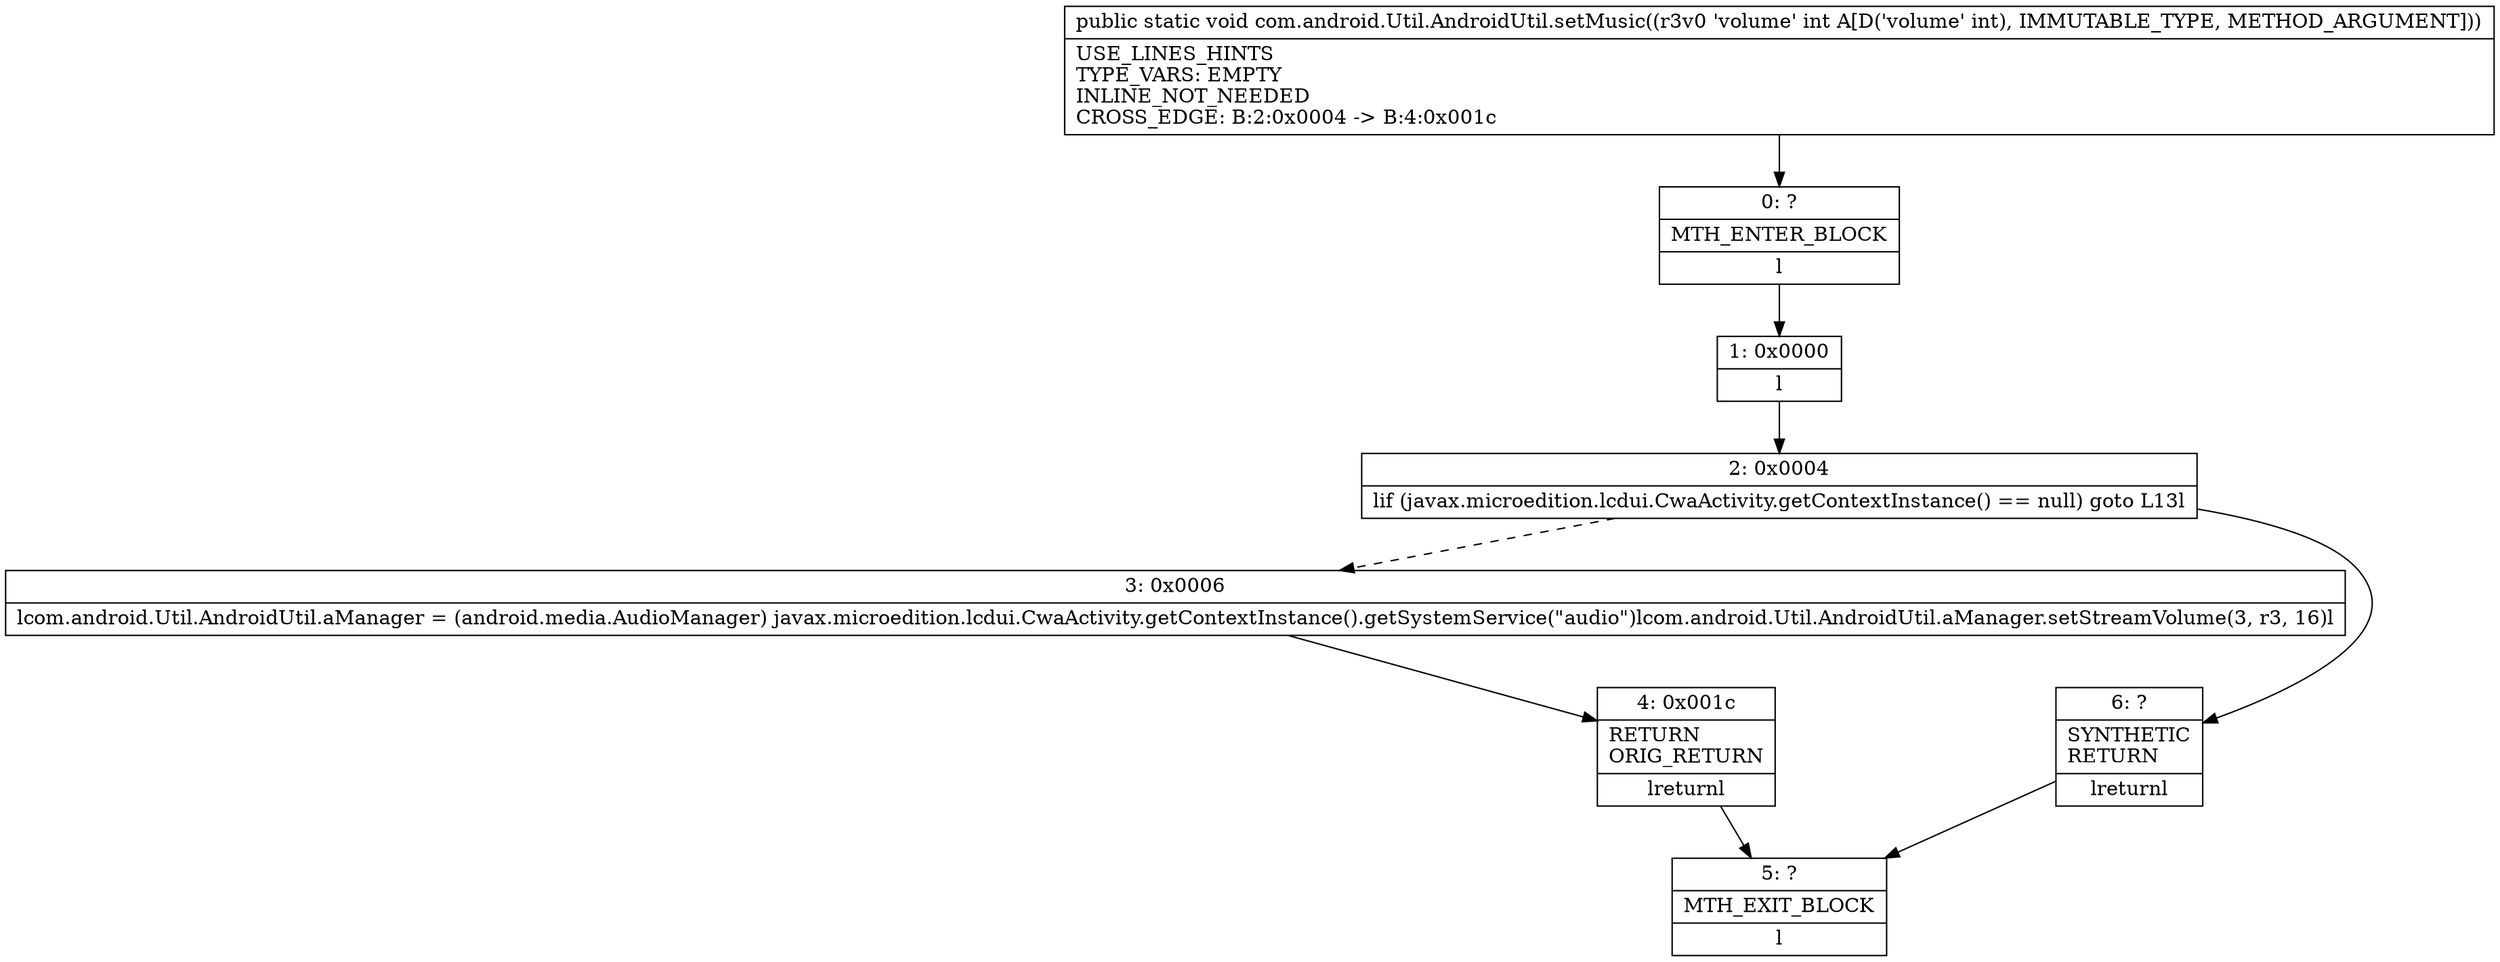 digraph "CFG forcom.android.Util.AndroidUtil.setMusic(I)V" {
Node_0 [shape=record,label="{0\:\ ?|MTH_ENTER_BLOCK\l|l}"];
Node_1 [shape=record,label="{1\:\ 0x0000|l}"];
Node_2 [shape=record,label="{2\:\ 0x0004|lif (javax.microedition.lcdui.CwaActivity.getContextInstance() == null) goto L13l}"];
Node_3 [shape=record,label="{3\:\ 0x0006|lcom.android.Util.AndroidUtil.aManager = (android.media.AudioManager) javax.microedition.lcdui.CwaActivity.getContextInstance().getSystemService(\"audio\")lcom.android.Util.AndroidUtil.aManager.setStreamVolume(3, r3, 16)l}"];
Node_4 [shape=record,label="{4\:\ 0x001c|RETURN\lORIG_RETURN\l|lreturnl}"];
Node_5 [shape=record,label="{5\:\ ?|MTH_EXIT_BLOCK\l|l}"];
Node_6 [shape=record,label="{6\:\ ?|SYNTHETIC\lRETURN\l|lreturnl}"];
MethodNode[shape=record,label="{public static void com.android.Util.AndroidUtil.setMusic((r3v0 'volume' int A[D('volume' int), IMMUTABLE_TYPE, METHOD_ARGUMENT]))  | USE_LINES_HINTS\lTYPE_VARS: EMPTY\lINLINE_NOT_NEEDED\lCROSS_EDGE: B:2:0x0004 \-\> B:4:0x001c\l}"];
MethodNode -> Node_0;
Node_0 -> Node_1;
Node_1 -> Node_2;
Node_2 -> Node_3[style=dashed];
Node_2 -> Node_6;
Node_3 -> Node_4;
Node_4 -> Node_5;
Node_6 -> Node_5;
}

